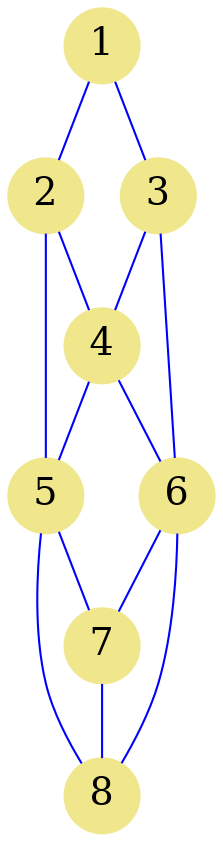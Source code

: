 graph "graph.dot" {

   size="6.0,7.0";

node [shape=circle,fixedsize=true,style=filled,
      color="khaki",fontcolor="black",fontsize=18];

   1  [label="1", pos="1.000000,0.451429"];
   2  [label="2", pos="0.678980,0.266760"];
   3  [label="3", pos="0.747750,0.722586"];
   4  [label="4", pos="0.543498,0.520300"];
   5  [label="5", pos="0.273279,0.380877"];
   6  [label="6", pos="0.326440,0.733240"];
   7  [label="7", pos="0.029840,0.698939"];
   8  [label="8", pos="0.000000,0.501155"];

edge [color="blue"];

   1  --   2;
   1  --   3;
   2  --   4;
   2  --   5;
   3  --   4;
   3  --   6;
   4  --   5;
   4  --   6;
   5  --   7;
   5  --   8;
   6  --   7;
   6  --   8;
   7  --   8;

}
